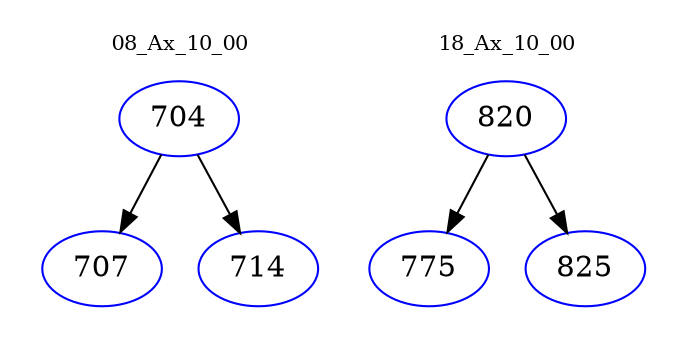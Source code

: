 digraph{
subgraph cluster_0 {
color = white
label = "08_Ax_10_00";
fontsize=10;
T0_704 [label="704", color="blue"]
T0_704 -> T0_707 [color="black"]
T0_707 [label="707", color="blue"]
T0_704 -> T0_714 [color="black"]
T0_714 [label="714", color="blue"]
}
subgraph cluster_1 {
color = white
label = "18_Ax_10_00";
fontsize=10;
T1_820 [label="820", color="blue"]
T1_820 -> T1_775 [color="black"]
T1_775 [label="775", color="blue"]
T1_820 -> T1_825 [color="black"]
T1_825 [label="825", color="blue"]
}
}
